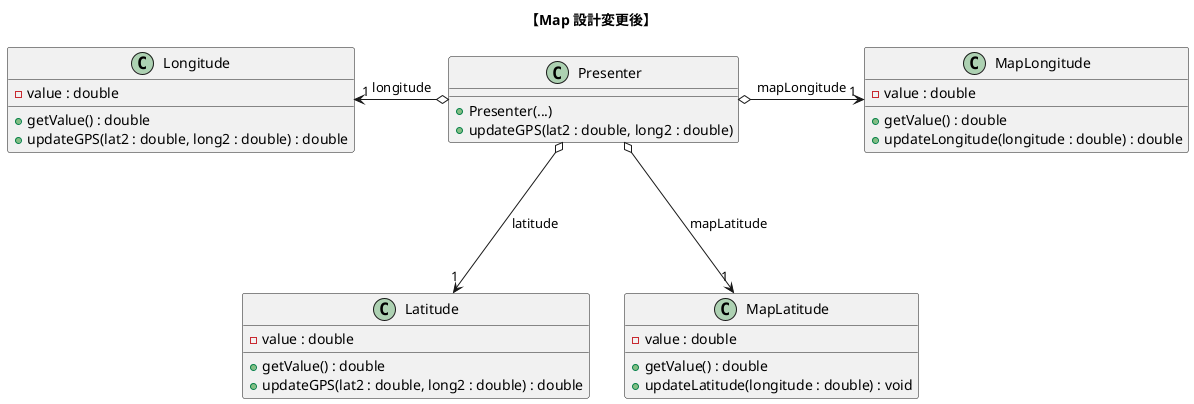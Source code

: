@startuml map_class_push_CFD
title "【Map 設計変更後】"

class "Longitude"{
    -value : double
    +getValue() : double
    +updateGPS(lat2 : double, long2 : double) : double
}

class "Latitude"{
    -value : double
    +getValue() : double
    +updateGPS(lat2 : double, long2 : double) : double
}


class "MapLongitude"{
    -value : double
    +getValue() : double
    +updateLongitude(longitude : double) : double
}

class "MapLatitude"{
    -value : double
    +getValue() : double
    +updateLatitude(longitude : double) : void
}

class "Presenter"{
    +Presenter(...)
    +updateGPS(lat2 : double, long2 : double)
}

"Presenter" o--left-> "1" "Longitude" : longitude
"Presenter" o---> "1" "Latitude" : latitude
"Presenter" o--right-> "1" "MapLongitude" : mapLongitude
"Presenter" o---> "1" "MapLatitude" : mapLatitude

@enduml